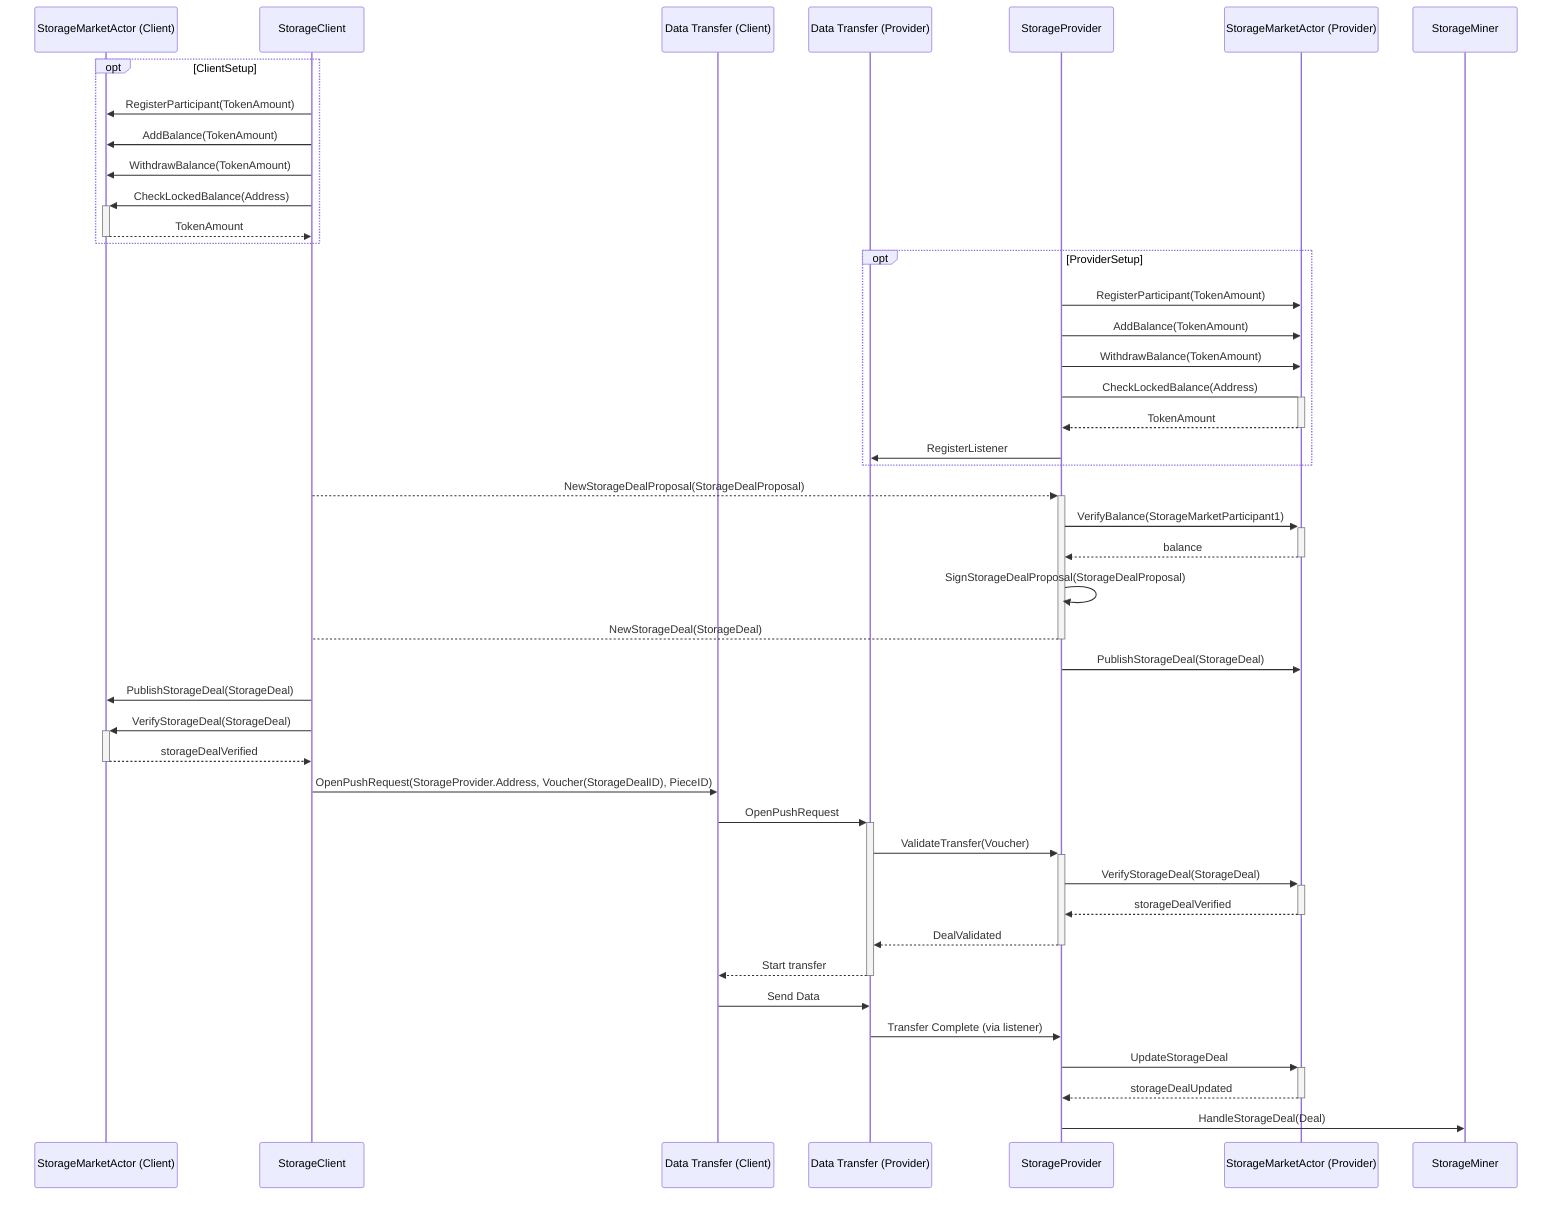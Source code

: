 sequenceDiagram
  participant SMAC as StorageMarketActor (Client)
  participant StorageClient
  participant DTC as Data Transfer (Client)
  participant DTM as Data Transfer (Provider)
  participant StorageProvider
  participant SMAM as StorageMarketActor (Provider)
  participant StorageMiner

  opt ClientSetup
    StorageClient ->> SMAC: RegisterParticipant(TokenAmount)
    StorageClient ->> SMAC: AddBalance(TokenAmount)
    StorageClient ->> SMAC: WithdrawBalance(TokenAmount)
    StorageClient ->>+ SMAC: CheckLockedBalance(Address)
    SMAC -->>- StorageClient: TokenAmount
  end

  opt ProviderSetup
    StorageProvider ->> SMAM: RegisterParticipant(TokenAmount)
    StorageProvider ->> SMAM: AddBalance(TokenAmount)
    StorageProvider ->> SMAM: WithdrawBalance(TokenAmount)
    StorageProvider ->+ SMAM: CheckLockedBalance(Address)
    SMAM -->>- StorageProvider: TokenAmount
    StorageProvider ->> DTM: RegisterListener
  end

  StorageClient -->>+ StorageProvider: NewStorageDealProposal(StorageDealProposal)
  StorageProvider ->>+ SMAM: VerifyBalance(StorageMarketParticipant1)
  SMAM -->>- StorageProvider: balance
  StorageProvider ->> StorageProvider: SignStorageDealProposal(StorageDealProposal)
  StorageProvider -->- StorageClient: NewStorageDeal(StorageDeal)
  StorageProvider ->> SMAM: PublishStorageDeal(StorageDeal)
  StorageClient ->> SMAC: PublishStorageDeal(StorageDeal)

  StorageClient ->>+ SMAC: VerifyStorageDeal(StorageDeal)
  SMAC -->>- StorageClient: storageDealVerified
  StorageClient ->> DTC: OpenPushRequest(StorageProvider.Address, Voucher(StorageDealID), PieceID)
  DTC ->>+ DTM: OpenPushRequest
  DTM ->>+ StorageProvider: ValidateTransfer(Voucher)
  StorageProvider ->>+ SMAM: VerifyStorageDeal(StorageDeal)
  SMAM -->>- StorageProvider: storageDealVerified
  StorageProvider -->>- DTM: DealValidated
  DTM -->>- DTC: Start transfer
  DTC ->> DTM: Send Data
  DTM ->> StorageProvider: Transfer Complete (via listener)
  StorageProvider ->>+ SMAM: UpdateStorageDeal
  SMAM -->>- StorageProvider: storageDealUpdated
  StorageProvider ->> StorageMiner: HandleStorageDeal(Deal)